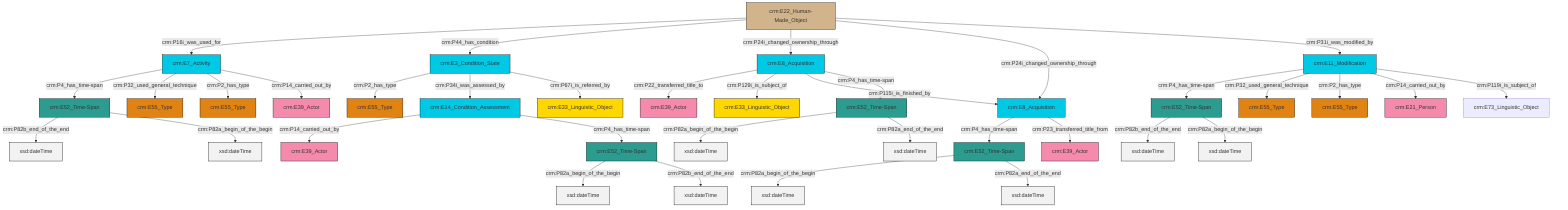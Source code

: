 graph TD
classDef Literal fill:#f2f2f2,stroke:#000000;
classDef CRM_Entity fill:#FFFFFF,stroke:#000000;
classDef Temporal_Entity fill:#00C9E6, stroke:#000000;
classDef Type fill:#E18312, stroke:#000000;
classDef Time-Span fill:#2C9C91, stroke:#000000;
classDef Appellation fill:#FFEB7F, stroke:#000000;
classDef Place fill:#008836, stroke:#000000;
classDef Persistent_Item fill:#B266B2, stroke:#000000;
classDef Conceptual_Object fill:#FFD700, stroke:#000000;
classDef Physical_Thing fill:#D2B48C, stroke:#000000;
classDef Actor fill:#f58aad, stroke:#000000;
classDef PC_Classes fill:#4ce600, stroke:#000000;
classDef Multi fill:#cccccc,stroke:#000000;

0["crm:E7_Activity"]:::Temporal_Entity -->|crm:P4_has_time-span| 1["crm:E52_Time-Span"]:::Time-Span
4["crm:E22_Human-Made_Object"]:::Physical_Thing -->|crm:P16i_was_used_for| 0["crm:E7_Activity"]:::Temporal_Entity
5["crm:E11_Modification"]:::Temporal_Entity -->|crm:P4_has_time-span| 6["crm:E52_Time-Span"]:::Time-Span
4["crm:E22_Human-Made_Object"]:::Physical_Thing -->|crm:P44_has_condition| 8["crm:E3_Condition_State"]:::Temporal_Entity
6["crm:E52_Time-Span"]:::Time-Span -->|crm:P82b_end_of_the_end| 9[xsd:dateTime]:::Literal
10["crm:E8_Acquisition"]:::Temporal_Entity -->|crm:P22_transferred_title_to| 11["crm:E39_Actor"]:::Actor
13["crm:E52_Time-Span"]:::Time-Span -->|crm:P82a_begin_of_the_begin| 14[xsd:dateTime]:::Literal
15["crm:E8_Acquisition"]:::Temporal_Entity -->|crm:P4_has_time-span| 16["crm:E52_Time-Span"]:::Time-Span
17["crm:E14_Condition_Assessment"]:::Temporal_Entity -->|crm:P14_carried_out_by| 18["crm:E39_Actor"]:::Actor
8["crm:E3_Condition_State"]:::Temporal_Entity -->|crm:P2_has_type| 20["crm:E55_Type"]:::Type
8["crm:E3_Condition_State"]:::Temporal_Entity -->|crm:P34i_was_assessed_by| 17["crm:E14_Condition_Assessment"]:::Temporal_Entity
0["crm:E7_Activity"]:::Temporal_Entity -->|crm:P32_used_general_technique| 22["crm:E55_Type"]:::Type
13["crm:E52_Time-Span"]:::Time-Span -->|crm:P82a_end_of_the_end| 23[xsd:dateTime]:::Literal
17["crm:E14_Condition_Assessment"]:::Temporal_Entity -->|crm:P4_has_time-span| 24["crm:E52_Time-Span"]:::Time-Span
10["crm:E8_Acquisition"]:::Temporal_Entity -->|crm:P129i_is_subject_of| 27["crm:E33_Linguistic_Object"]:::Conceptual_Object
15["crm:E8_Acquisition"]:::Temporal_Entity -->|crm:P23_transferred_title_from| 30["crm:E39_Actor"]:::Actor
10["crm:E8_Acquisition"]:::Temporal_Entity -->|crm:P115i_is_finished_by| 15["crm:E8_Acquisition"]:::Temporal_Entity
5["crm:E11_Modification"]:::Temporal_Entity -->|crm:P32_used_general_technique| 28["crm:E55_Type"]:::Type
5["crm:E11_Modification"]:::Temporal_Entity -->|crm:P2_has_type| 32["crm:E55_Type"]:::Type
8["crm:E3_Condition_State"]:::Temporal_Entity -->|crm:P67i_is_referred_by| 33["crm:E33_Linguistic_Object"]:::Conceptual_Object
0["crm:E7_Activity"]:::Temporal_Entity -->|crm:P2_has_type| 35["crm:E55_Type"]:::Type
1["crm:E52_Time-Span"]:::Time-Span -->|crm:P82b_end_of_the_end| 36[xsd:dateTime]:::Literal
24["crm:E52_Time-Span"]:::Time-Span -->|crm:P82a_begin_of_the_begin| 37[xsd:dateTime]:::Literal
0["crm:E7_Activity"]:::Temporal_Entity -->|crm:P14_carried_out_by| 38["crm:E39_Actor"]:::Actor
4["crm:E22_Human-Made_Object"]:::Physical_Thing -->|crm:P24i_changed_ownership_through| 10["crm:E8_Acquisition"]:::Temporal_Entity
4["crm:E22_Human-Made_Object"]:::Physical_Thing -->|crm:P24i_changed_ownership_through| 15["crm:E8_Acquisition"]:::Temporal_Entity
24["crm:E52_Time-Span"]:::Time-Span -->|crm:P82b_end_of_the_end| 44[xsd:dateTime]:::Literal
4["crm:E22_Human-Made_Object"]:::Physical_Thing -->|crm:P31i_was_modified_by| 5["crm:E11_Modification"]:::Temporal_Entity
1["crm:E52_Time-Span"]:::Time-Span -->|crm:P82a_begin_of_the_begin| 48[xsd:dateTime]:::Literal
5["crm:E11_Modification"]:::Temporal_Entity -->|crm:P14_carried_out_by| 2["crm:E21_Person"]:::Actor
10["crm:E8_Acquisition"]:::Temporal_Entity -->|crm:P4_has_time-span| 13["crm:E52_Time-Span"]:::Time-Span
5["crm:E11_Modification"]:::Temporal_Entity -->|crm:P119i_is_subject_of| 51["crm:E73_Linguistic_Object"]:::Default
6["crm:E52_Time-Span"]:::Time-Span -->|crm:P82a_begin_of_the_begin| 55[xsd:dateTime]:::Literal
16["crm:E52_Time-Span"]:::Time-Span -->|crm:P82a_begin_of_the_begin| 57[xsd:dateTime]:::Literal
16["crm:E52_Time-Span"]:::Time-Span -->|crm:P82a_end_of_the_end| 58[xsd:dateTime]:::Literal